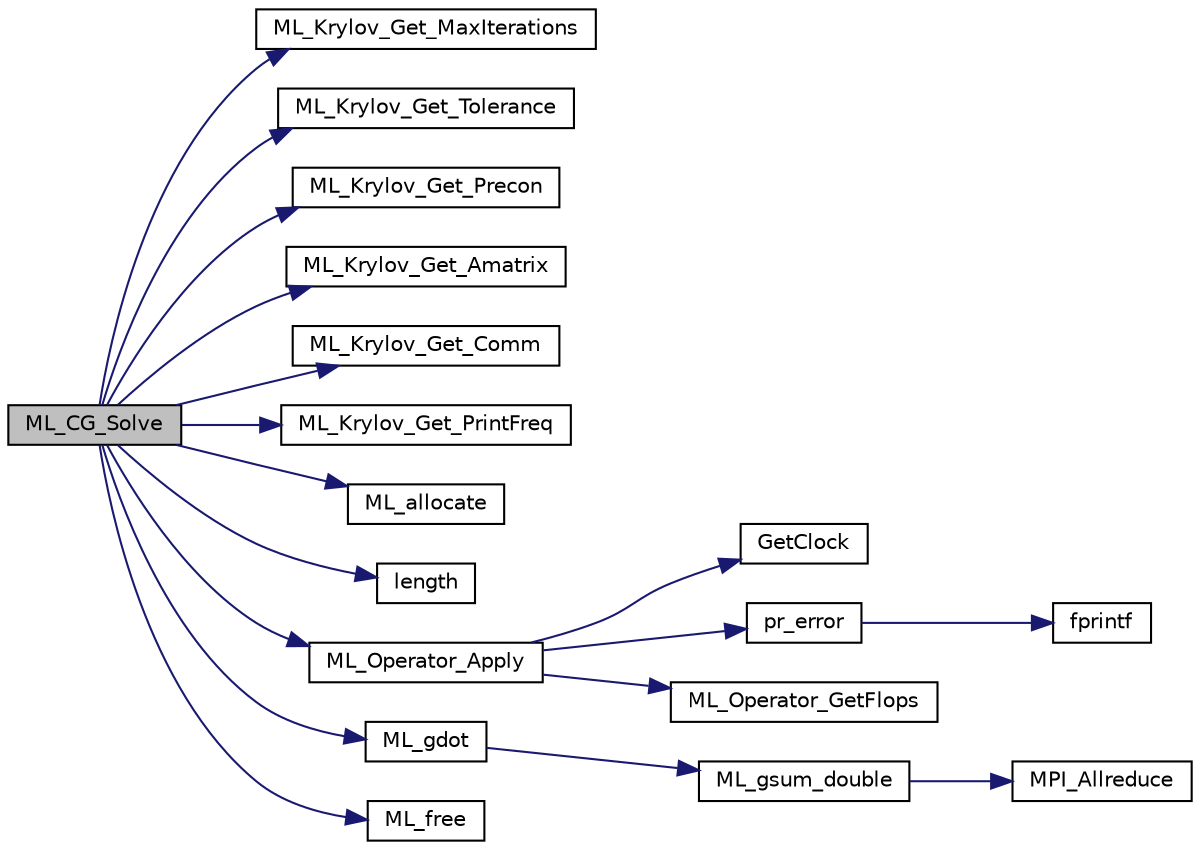 digraph "ML_CG_Solve"
{
  edge [fontname="Helvetica",fontsize="10",labelfontname="Helvetica",labelfontsize="10"];
  node [fontname="Helvetica",fontsize="10",shape=record];
  rankdir="LR";
  Node47 [label="ML_CG_Solve",height=0.2,width=0.4,color="black", fillcolor="grey75", style="filled", fontcolor="black"];
  Node47 -> Node48 [color="midnightblue",fontsize="10",style="solid",fontname="Helvetica"];
  Node48 [label="ML_Krylov_Get_MaxIterations",height=0.2,width=0.4,color="black", fillcolor="white", style="filled",URL="$df/d6b/ml__krylov_8c.html#a79bfa1576dca2a3222941a3f98e7441d"];
  Node47 -> Node49 [color="midnightblue",fontsize="10",style="solid",fontname="Helvetica"];
  Node49 [label="ML_Krylov_Get_Tolerance",height=0.2,width=0.4,color="black", fillcolor="white", style="filled",URL="$df/d6b/ml__krylov_8c.html#a7545ecba41fc76fe0cda3443295b5210"];
  Node47 -> Node50 [color="midnightblue",fontsize="10",style="solid",fontname="Helvetica"];
  Node50 [label="ML_Krylov_Get_Precon",height=0.2,width=0.4,color="black", fillcolor="white", style="filled",URL="$df/d6b/ml__krylov_8c.html#a47a59bb82966fe20adf7b72ab6d64cf9"];
  Node47 -> Node51 [color="midnightblue",fontsize="10",style="solid",fontname="Helvetica"];
  Node51 [label="ML_Krylov_Get_Amatrix",height=0.2,width=0.4,color="black", fillcolor="white", style="filled",URL="$df/d6b/ml__krylov_8c.html#a4b4d407530cd958534795ec12a3a4eb8"];
  Node47 -> Node52 [color="midnightblue",fontsize="10",style="solid",fontname="Helvetica"];
  Node52 [label="ML_Krylov_Get_Comm",height=0.2,width=0.4,color="black", fillcolor="white", style="filled",URL="$df/d6b/ml__krylov_8c.html#aaf633b35883ca8474720779da5fd31f9"];
  Node47 -> Node53 [color="midnightblue",fontsize="10",style="solid",fontname="Helvetica"];
  Node53 [label="ML_Krylov_Get_PrintFreq",height=0.2,width=0.4,color="black", fillcolor="white", style="filled",URL="$df/d6b/ml__krylov_8c.html#adba98d1316465c8fbe1bd026829899c4"];
  Node47 -> Node54 [color="midnightblue",fontsize="10",style="solid",fontname="Helvetica"];
  Node54 [label="ML_allocate",height=0.2,width=0.4,color="black", fillcolor="white", style="filled",URL="$db/d67/ml__memory_8h.html#a811b25127e31df6b13643586ea6ccdc6"];
  Node47 -> Node55 [color="midnightblue",fontsize="10",style="solid",fontname="Helvetica"];
  Node55 [label="length",height=0.2,width=0.4,color="black", fillcolor="white", style="filled",URL="$db/d34/_k_i_n_set_options_8m.html#a5e0258c639a26425f868c8129a9a0329"];
  Node47 -> Node56 [color="midnightblue",fontsize="10",style="solid",fontname="Helvetica"];
  Node56 [label="ML_Operator_Apply",height=0.2,width=0.4,color="black", fillcolor="white", style="filled",URL="$d8/dbe/ml__operator_8c.html#a3274a612272c2980cde510e25606c951"];
  Node56 -> Node57 [color="midnightblue",fontsize="10",style="solid",fontname="Helvetica"];
  Node57 [label="GetClock",height=0.2,width=0.4,color="black", fillcolor="white", style="filled",URL="$d6/de2/ml__utils_8c.html#ab9104f4e136b1a0627c2b3e23d1a003c"];
  Node56 -> Node58 [color="midnightblue",fontsize="10",style="solid",fontname="Helvetica"];
  Node58 [label="pr_error",height=0.2,width=0.4,color="black", fillcolor="white", style="filled",URL="$d6/de2/ml__utils_8c.html#a84a03c2d5c462ed7c0de12bc3384d576"];
  Node58 -> Node59 [color="midnightblue",fontsize="10",style="solid",fontname="Helvetica"];
  Node59 [label="fprintf",height=0.2,width=0.4,color="black", fillcolor="white", style="filled",URL="$d2/d8c/examplehs038_8m.html#ae272956ea74f28b2f067d455fead331f"];
  Node56 -> Node60 [color="midnightblue",fontsize="10",style="solid",fontname="Helvetica"];
  Node60 [label="ML_Operator_GetFlops",height=0.2,width=0.4,color="black", fillcolor="white", style="filled",URL="$d8/dbe/ml__operator_8c.html#af53fc04515185f88e362fdcb1048aea5"];
  Node47 -> Node61 [color="midnightblue",fontsize="10",style="solid",fontname="Helvetica"];
  Node61 [label="ML_gdot",height=0.2,width=0.4,color="black", fillcolor="white", style="filled",URL="$d6/de2/ml__utils_8c.html#a014ce25c0545fc544ca88a0c6ba29fc4"];
  Node61 -> Node62 [color="midnightblue",fontsize="10",style="solid",fontname="Helvetica"];
  Node62 [label="ML_gsum_double",height=0.2,width=0.4,color="black", fillcolor="white", style="filled",URL="$d6/de2/ml__utils_8c.html#aa8205be523aca7a93bc89cbdee3b1c40"];
  Node62 -> Node63 [color="midnightblue",fontsize="10",style="solid",fontname="Helvetica"];
  Node63 [label="MPI_Allreduce",height=0.2,width=0.4,color="black", fillcolor="white", style="filled",URL="$dd/d91/_n___v_dot_prod_8m.html#ada2f602fc0ac693d1c0f4cd1a2fb0d50"];
  Node47 -> Node64 [color="midnightblue",fontsize="10",style="solid",fontname="Helvetica"];
  Node64 [label="ML_free",height=0.2,width=0.4,color="black", fillcolor="white", style="filled",URL="$db/d67/ml__memory_8h.html#a8977b8b65adf77545ebe88fcd1f6889a"];
}
